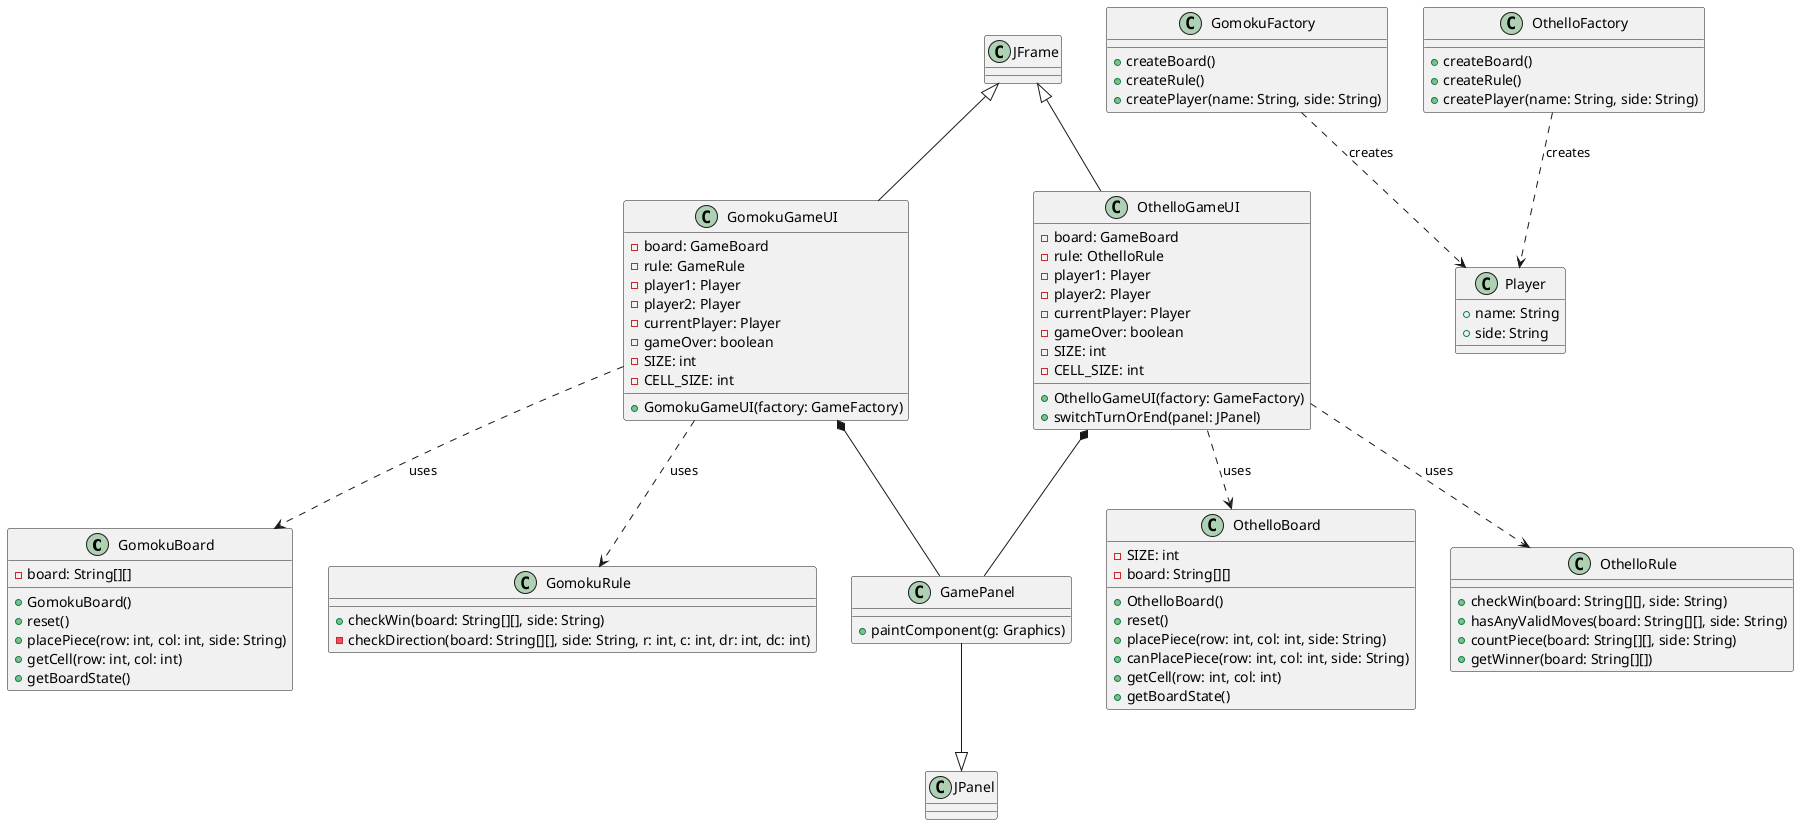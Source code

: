 @startuml

    class GomokuBoard {
        -board: String[][]
        +GomokuBoard()
        +reset()
        +placePiece(row: int, col: int, side: String)
        +getCell(row: int, col: int)
        +getBoardState()
    }

    class GomokuFactory {
        +createBoard()
        +createRule()
        +createPlayer(name: String, side: String)
    }

    class GomokuGameUI extends JFrame{
        -board: GameBoard
        -rule: GameRule
        -player1: Player
        -player2: Player
        -currentPlayer: Player
        -gameOver: boolean
        -SIZE: int
        -CELL_SIZE: int
        +GomokuGameUI(factory: GameFactory)
    }

    class GomokuRule {
            +checkWin(board: String[][], side: String)
            -checkDirection(board: String[][], side: String, r: int, c: int, dr: int, dc: int)
    }


    class OthelloBoard{
        -SIZE: int
        -board: String[][]
        +OthelloBoard()
        +reset()
        +placePiece(row: int, col: int, side: String)
        +canPlacePiece(row: int, col: int, side: String)
        +getCell(row: int, col: int)
        +getBoardState()
    }

    class OthelloFactory {
        +createBoard()
        +createRule()
        +createPlayer(name: String, side: String)
    }

    class OthelloGameUI extends JFrame {
        -board: GameBoard
        -rule: OthelloRule
        -player1: Player
        -player2: Player
        -currentPlayer: Player
        -gameOver: boolean
        -SIZE: int
        -CELL_SIZE: int
        +OthelloGameUI(factory: GameFactory)
        +switchTurnOrEnd(panel: JPanel)
    }

    class OthelloRule {
        +checkWin(board: String[][], side: String)
        +hasAnyValidMoves(board: String[][], side: String)
        +countPiece(board: String[][], side: String)
        +getWinner(board: String[][])
    }


    class GamePanel {
        +paintComponent(g: Graphics)
    }

    class Player {
        +name: String
        +side: String
    }

    GomokuFactory ..> Player : creates
    OthelloFactory ..> Player : creates

    GomokuGameUI ..> GomokuBoard : uses
    OthelloGameUI ..> OthelloBoard : uses
    GomokuGameUI ..> GomokuRule : uses
    OthelloGameUI ..> OthelloRule : uses

    GamePanel --|> JPanel
    GomokuGameUI *-- GamePanel
    OthelloGameUI *-- GamePanel



@enduml